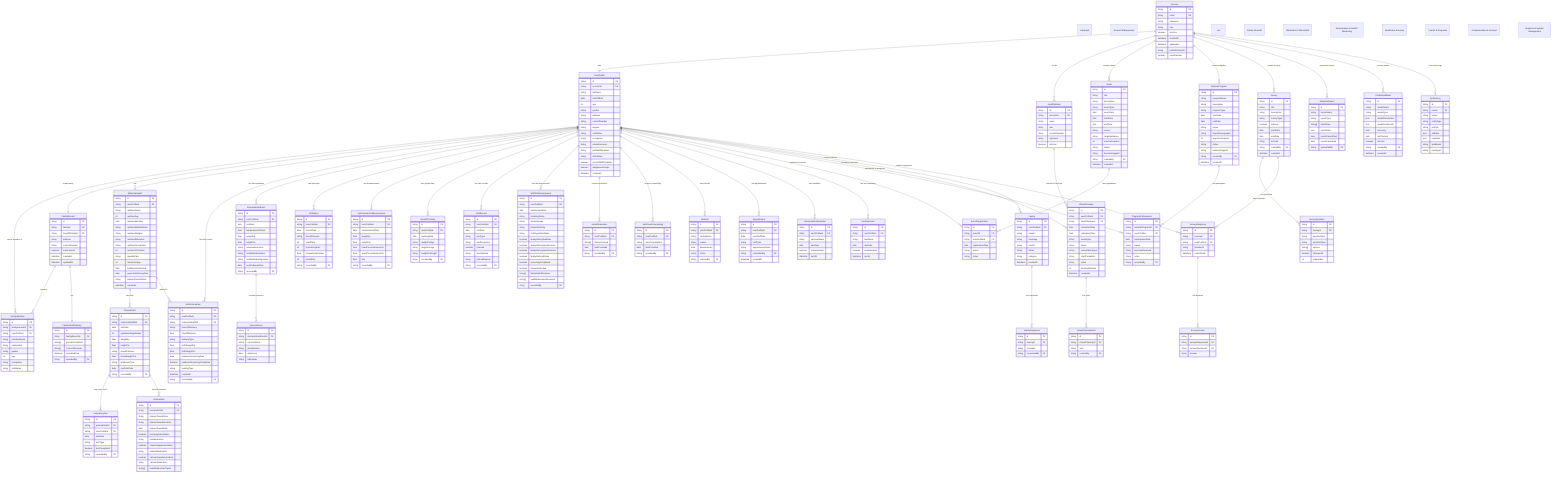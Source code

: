 erDiagram
    %% ========================================
    %% CORE ACCOUNT & USER MANAGEMENT
    %% ========================================
    
    subgraph "Account Management"
        Account {
            string id PK
            string email UK
            string password
            string role
            boolean isActive
            datetime createdAt
            datetime updatedAt
            string profilePictureUrl
            boolean emailVerified
        }

        UserProfile {
            string id PK
            string accountId FK
            string fullName
            date dateOfBirth
            int age
            string gender
            string address
            string contactNumber
            string religion
            string civilStatus
            string occupation
            string educationLevel
            string philhealthNumber
            string nhtsStatus
            boolean personWithDisability
            boolean indigenousPeople
            datetime createdAt
        }

        HealthWorker {
            string id PK
            string accountId FK
            string name
            string role
            string contactNumber
            string signature
            boolean isActive
        }
    end

    %% ========================================
    %% FAMILY & HOUSEHOLD MANAGEMENT
    %% ========================================
    
    subgraph "Family Records"
        FamilyRecord {
            string id PK
            string familyId UK
            string headOfFamilyId FK
            string address
            string contactNumber
            boolean smsConsent
            datetime createdAt
            datetime updatedAt
        }

        FamilyMember {
            string id PK
            string familyRecordId FK
            string userProfileId FK
            string memberName
            string relationship
            string gender
            int age
            string occupation
            string civilStatus
        }

        FamilyHealthHistory {
            string id PK
            string familyRecordId FK
            string[] geneticConditions
            string[] chronicDiseases
            datetime recordedDate
            string recordedBy FK
        }
    end

    %% ========================================
    %% MATERNAL & CHILD HEALTH
    %% ========================================
    
    subgraph "Maternal & Child Health"
        MaternalHealth {
            string id PK
            string userProfileId FK
            string mothersName
            int mothersAge
            date mothersBirthday
            string mothersMaidenName
            string mothersReligion
            string mothersEducation
            string mothersOccupation
            int numberOfChildren
            string gravidaPara
            int menarcheAge
            date lastMenstrualPeriod
            date expectedDeliveryDate
            string tetanusToxoidStatus
            datetime createdAt
        }

        PrenatalVisit {
            string id PK
            string maternalHealthId FK
            date visitDate
            int gestationalAgeWeeks
            float weightKg
            float heightCm
            string bloodPressure
            float fundalHeightCm
            string fetalHeartTone
            date nextVisitDate
            string recordedBy FK
        }

        LaboratoryTest {
            string id PK
            string prenatalVisitId FK
            string userProfileId FK
            date testDate
            string testType
            boolean testCompleted
            string recordedBy FK
        }

        Intervention {
            string id PK
            string prenatalVisitId FK
            string tetanusToxoidDose
            string tetanusToxoidLocation
            date tetanusToxoidDate
            boolean ironSupplementation
            string ironMedication
            boolean vitaminSupplementation
            string vitaminMedication
            boolean calciumSupplementation
            string calciumMedication
            string[] healthEducationTopics
        }

        BirthInformation {
            string id PK
            string userProfileId FK
            string maternalHealthId FK
            string placeOfDelivery
            time timeOfDelivery
            string deliveryType
            float birthWeightKg
            float birthHeightCm
            date newbornScreeningDate
            boolean newbornScreeningCompleted
            string feedingType
            datetime createdAt
            string recordedBy FK
        }
    end

    %% ========================================
    %% IMMUNIZATION & HEALTH MONITORING
    %% ========================================
    
    subgraph "Immunization & Health Monitoring"
        ImmunizationEvent {
            string id PK
            string userProfileId FK
            date visitDate
            float temperatureCelsius
            float weightKg
            float heightCm
            string adverseReactions
            string healthWorkerName
            string healthWorkerSignature
            date nextFollowupDate
            string recordedBy FK
        }

        VaccineGiven {
            string id PK
            string immunizationEventId FK
            string vaccineName
            string doseNumber
            date dateGiven
            string lotNumber
        }

        VitalSigns {
            string id PK
            string userProfileId FK
            date recordDate
            string bloodPressure
            int heartRate
            int respiratoryRate
            float temperatureCelsius
            int pulseRate
            string recordedBy FK
        }

        AnthropometricMeasurement {
            string id PK
            string userProfileId FK
            date measurementDate
            float weightKg
            float heightCm
            float headCircumferenceCm
            float waistCircumferenceCm
            float bmi
            string recordedBy FK
        }

        GrowthTracking {
            string id PK
            string userProfileId FK
            date trackingDate
            string weightForAge
            string heightForAge
            string weightForHeight
            string recordedBy FK
        }

        NCDRiskAssessment {
            string id PK
            string userProfileId FK
            date assessmentDate
            string smokingStatus
            string alcoholIntake
            string physicalActivity
            string fruitVegetableIntake
            boolean familyHistoryDiabetes
            boolean familyHistoryHypertension
            boolean familyHistoryHeartDisease
            boolean familyHistoryStroke
            boolean screeningCompleted
            boolean followUpNeeded
            string[] lifestyleModifications
            string[] healthEducationReceived
            string recordedBy FK
        }
    end

    %% ========================================
    %% HEALTHCARE SERVICES & APPOINTMENTS
    %% ========================================
    
    subgraph "Healthcare Services"
        VisitRecord {
            string id PK
            string userProfileId FK
            date visitDate
            string visitType
            string visitFrequency
            boolean referred
            string facilityName
            string referralReason
            string recordedBy FK
        }

        HealthEducation {
            string id PK
            string userProfileId FK
            string[] topicsCovered
            date dateProvided
            string providedBy FK
        }

        NutritionalCounseling {
            string id PK
            string userProfileId FK
            string recommendations
            date dateProvided
            string providedBy FK
        }

        Referral {
            string id PK
            string userProfileId FK
            string facilityName
            string reason
            date dateReferred
            string status
            string referredBy FK
        }

        Appointment {
            string id PK
            string userProfileId FK
            date nextVisitDate
            string visitType
            string appointmentStatus
            string scheduledBy FK
            datetime createdAt
        }

        ImmunizationReminder {
            string id PK
            string userProfileId FK
            string vaccineName
            date dueDate
            boolean reminderSent
            datetime sentAt
        }

        TestReminder {
            string id PK
            string userProfileId FK
            string testName
            date dueDate
            boolean reminderSent
            datetime sentAt
        }

        VirtualCheckup {
            string id PK
            string userProfileId FK
            string healthWorkerId FK
            date scheduledDate
            time scheduledTime
            string meetingUrl
            string status
            string consultationType
            string chiefComplaint
            string notes
            int durationMinutes
            datetime createdAt
        }

        VirtualCheckupNote {
            string id PK
            string virtualCheckupId FK
            string note
            string createdBy FK
        }
    end

    %% ========================================
    %% EVENTS, PROGRAMS & COMMUNITY ENGAGEMENT
    %% ========================================
    
    subgraph "Events & Programs"
        Event {
            string id PK
            string title
            string description
            string eventType
            date eventDate
            time startTime
            time endTime
            string venue
            string targetAudience
            int maxParticipants
            string status
            string bannerImageUrl
            string createdBy FK
            datetime createdAt
        }

        EventRegistration {
            string id PK
            string eventId FK
            string userProfileId FK
            date registrationDate
            string status
            string notes
        }

        MedicalProgram {
            string id PK
            string programName
            string description
            string programType
            date startDate
            date endDate
            string venue
            string targetDemographic
            int targetParticipants
            string status
            string bannerImageUrl
            string createdBy FK
            datetime createdAt
        }

        ProgramParticipation {
            string id PK
            string medicalProgramId FK
            string userProfileId FK
            date participationDate
            string status
            string servicesReceived
            string notes
            string recordedBy FK
        }
    end

    %% ========================================
    %% COMMUNICATION & SURVEYS
    %% ========================================
    
    subgraph "Communication & Surveys"
        Inquiry {
            string id PK
            string userProfileId FK
            string subject
            string message
            string priority
            string status
            string category
            datetime createdAt
        }

        InquiryResponse {
            string id PK
            string inquiryId FK
            string message
            string respondedBy FK
        }

        Survey {
            string id PK
            string title
            string description
            string surveyType
            boolean isActive
            date startDate
            date endDate
            string qrCode
            string createdBy FK
            datetime createdAt
        }

        SurveyQuestion {
            string id PK
            string surveyId FK
            string questionText
            string questionType
            string[] options
            boolean isRequired
            int orderIndex
        }

        SurveyResponse {
            string id PK
            string surveyId FK
            string userProfileId FK
            string ipAddress
            datetime submittedAt
        }

        SurveyAnswer {
            string id PK
            string surveyResponseId FK
            string surveyQuestionId FK
            string answer
        }
    end

    %% ========================================
    %% ANALYTICS & SYSTEM MANAGEMENT
    %% ========================================
    
    subgraph "Analytics & System Management"
        AnalyticsReport {
            string id PK
            string reportName
            string reportType
            string[] dataFilters
            json reportData
            date reportPeriodStart
            date reportPeriodEnd
            string generatedBy FK
        }

        PredictionModel {
            string id PK
            string modelName
            string modelType
            json modelParameters
            json predictionResults
            float accuracy
            date lastTrained
            boolean isActive
            string createdBy FK
            datetime createdAt
        }

        SystemLog {
            string id PK
            string userId FK
            string action
            string entityType
            string entityId
            json oldData
            json newData
            string ipAddress
            string userAgent
        }
    end

    %% Relationships
    Account ||--|| UserProfile : "has"
    Account ||--o{ HealthWorker : "can be"

    UserProfile ||--o{ FamilyMember : "can be member of"
    FamilyRecord ||--o{ FamilyMember : "contains"
    FamilyRecord ||--|| FamilyHealthHistory : "has"
    UserProfile ||--|| FamilyRecord : "heads family"

    UserProfile ||--o{ MaternalHealth : "has"
    MaternalHealth ||--o{ PrenatalVisit : "has visits"
    PrenatalVisit ||--o{ LaboratoryTest : "may have tests"
    PrenatalVisit ||--o{ Intervention : "has interventions"

    UserProfile ||--o{ BirthInformation : "has birth record"
    MaternalHealth ||--o{ BirthInformation : "related to"

    UserProfile ||--o{ ImmunizationEvent : "has immunizations"
    ImmunizationEvent ||--o{ VaccineGiven : "contains vaccines"

    UserProfile ||--o{ VitalSigns : "has vital signs"
    UserProfile ||--o{ AnthropometricMeasurement : "has measurements"
    UserProfile ||--o{ GrowthTracking : "has growth data"
    UserProfile ||--o{ VisitRecord : "has visit records"
    UserProfile ||--o{ NCDRiskAssessment : "has risk assessments"

    UserProfile ||--o{ HealthEducation : "receives education"
    UserProfile ||--o{ NutritionalCounseling : "receives counseling"
    UserProfile ||--o{ Referral : "has referrals"

    UserProfile ||--o{ Appointment : "has appointments"
    UserProfile ||--o{ ImmunizationReminder : "has reminders"
    UserProfile ||--o{ TestReminder : "has test reminders"

    Account ||--o{ Event : "creates events"
    Event ||--o{ EventRegistration : "has registrations"
    UserProfile ||--o{ EventRegistration : "registers for events"

    Account ||--o{ MedicalProgram : "creates programs"
    MedicalProgram ||--o{ ProgramParticipation : "has participants"
    UserProfile ||--o{ ProgramParticipation : "participates in programs"

    UserProfile ||--o{ VirtualCheckup : "schedules checkups"
    HealthWorker ||--o{ VirtualCheckup : "conducts checkups"
    VirtualCheckup ||--o{ VirtualCheckupNote : "has notes"

    UserProfile ||--o{ Inquiry : "creates inquiries"
    Inquiry ||--o{ InquiryResponse : "has responses"

    Account ||--o{ Survey : "creates surveys"
    Survey ||--o{ SurveyQuestion : "has questions"
    Survey ||--o{ SurveyResponse : "has responses"
    SurveyResponse ||--o{ SurveyAnswer : "has answers"
    UserProfile ||--o{ SurveyResponse : "submits responses"

    Account ||--o{ AnalyticsReport : "generates reports"
    Account ||--o{ PredictionModel : "creates models"

    Account ||--o{ SystemLog : "has activity logs"